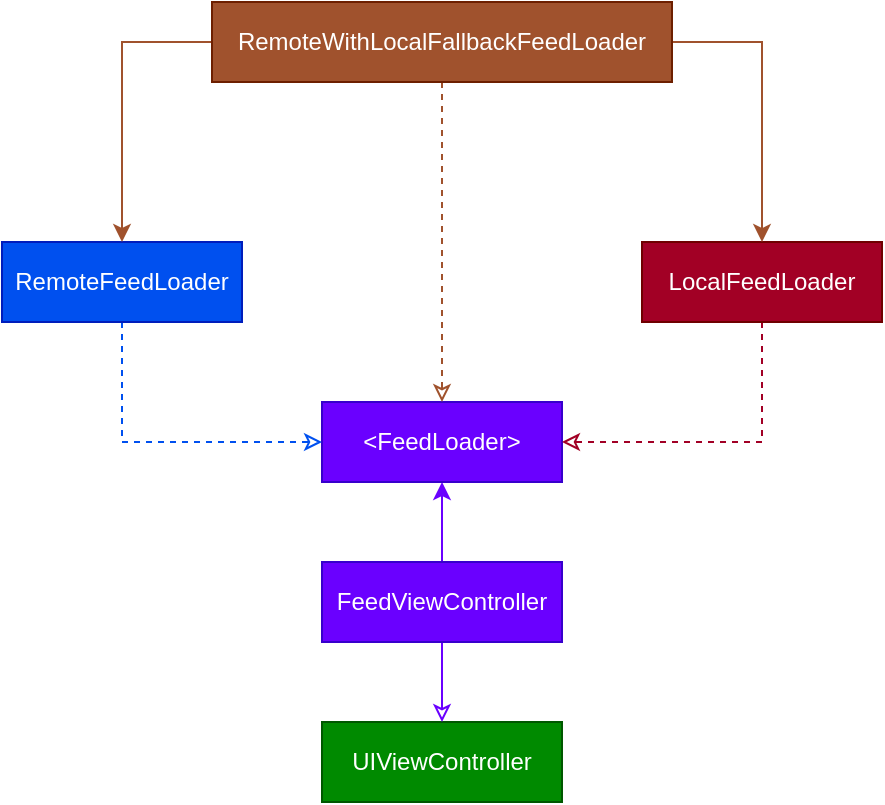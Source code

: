 <mxfile version="20.6.2" type="device"><diagram id="AWA6cXKBoV3mvDerfd89" name="Page-1"><mxGraphModel dx="1017" dy="743" grid="1" gridSize="10" guides="1" tooltips="1" connect="1" arrows="1" fold="1" page="1" pageScale="1" pageWidth="827" pageHeight="1169" math="0" shadow="0"><root><mxCell id="0"/><mxCell id="1" parent="0"/><mxCell id="cgWMRVcgbWawMi7U5LLS-1" value="UIViewController" style="rounded=0;whiteSpace=wrap;html=1;fillColor=#008a00;fontColor=#ffffff;strokeColor=#005700;" vertex="1" parent="1"><mxGeometry x="320" y="480" width="120" height="40" as="geometry"/></mxCell><mxCell id="cgWMRVcgbWawMi7U5LLS-3" style="edgeStyle=orthogonalEdgeStyle;rounded=0;orthogonalLoop=1;jettySize=auto;html=1;exitX=0.5;exitY=1;exitDx=0;exitDy=0;endFill=0;strokeColor=#6A00FF;" edge="1" parent="1" source="cgWMRVcgbWawMi7U5LLS-2" target="cgWMRVcgbWawMi7U5LLS-1"><mxGeometry relative="1" as="geometry"/></mxCell><mxCell id="cgWMRVcgbWawMi7U5LLS-6" style="edgeStyle=orthogonalEdgeStyle;rounded=0;orthogonalLoop=1;jettySize=auto;html=1;entryX=0.5;entryY=1;entryDx=0;entryDy=0;endFill=1;strokeColor=#6A00FF;" edge="1" parent="1" source="cgWMRVcgbWawMi7U5LLS-2" target="cgWMRVcgbWawMi7U5LLS-4"><mxGeometry relative="1" as="geometry"/></mxCell><mxCell id="cgWMRVcgbWawMi7U5LLS-2" value="FeedViewController" style="rounded=0;whiteSpace=wrap;html=1;fillColor=#6a00ff;fontColor=#ffffff;strokeColor=#3700CC;" vertex="1" parent="1"><mxGeometry x="320" y="400" width="120" height="40" as="geometry"/></mxCell><mxCell id="cgWMRVcgbWawMi7U5LLS-4" value="&amp;lt;FeedLoader&amp;gt;" style="rounded=0;whiteSpace=wrap;html=1;fillColor=#6a00ff;fontColor=#ffffff;strokeColor=#3700CC;" vertex="1" parent="1"><mxGeometry x="320" y="320" width="120" height="40" as="geometry"/></mxCell><mxCell id="cgWMRVcgbWawMi7U5LLS-9" style="edgeStyle=orthogonalEdgeStyle;rounded=0;orthogonalLoop=1;jettySize=auto;html=1;exitX=0.5;exitY=1;exitDx=0;exitDy=0;entryX=0;entryY=0.5;entryDx=0;entryDy=0;endFill=0;dashed=1;strokeColor=#0050EF;" edge="1" parent="1" source="cgWMRVcgbWawMi7U5LLS-7" target="cgWMRVcgbWawMi7U5LLS-4"><mxGeometry relative="1" as="geometry"/></mxCell><mxCell id="cgWMRVcgbWawMi7U5LLS-7" value="RemoteFeedLoader" style="rounded=0;whiteSpace=wrap;html=1;fillColor=#0050ef;fontColor=#ffffff;strokeColor=#001DBC;" vertex="1" parent="1"><mxGeometry x="160" y="240" width="120" height="40" as="geometry"/></mxCell><mxCell id="cgWMRVcgbWawMi7U5LLS-10" style="edgeStyle=orthogonalEdgeStyle;rounded=0;orthogonalLoop=1;jettySize=auto;html=1;exitX=0.5;exitY=1;exitDx=0;exitDy=0;entryX=1;entryY=0.5;entryDx=0;entryDy=0;endFill=0;dashed=1;strokeColor=#A20025;" edge="1" parent="1" source="cgWMRVcgbWawMi7U5LLS-8" target="cgWMRVcgbWawMi7U5LLS-4"><mxGeometry relative="1" as="geometry"/></mxCell><mxCell id="cgWMRVcgbWawMi7U5LLS-8" value="LocalFeedLoader" style="rounded=0;whiteSpace=wrap;html=1;fillColor=#a20025;fontColor=#ffffff;strokeColor=#6F0000;" vertex="1" parent="1"><mxGeometry x="480" y="240" width="120" height="40" as="geometry"/></mxCell><mxCell id="cgWMRVcgbWawMi7U5LLS-14" style="edgeStyle=orthogonalEdgeStyle;rounded=0;orthogonalLoop=1;jettySize=auto;html=1;exitX=0;exitY=0.5;exitDx=0;exitDy=0;entryX=0.5;entryY=0;entryDx=0;entryDy=0;endFill=1;strokeColor=#A0522D;" edge="1" parent="1" source="cgWMRVcgbWawMi7U5LLS-11" target="cgWMRVcgbWawMi7U5LLS-7"><mxGeometry relative="1" as="geometry"/></mxCell><mxCell id="cgWMRVcgbWawMi7U5LLS-15" style="edgeStyle=orthogonalEdgeStyle;rounded=0;orthogonalLoop=1;jettySize=auto;html=1;exitX=1;exitY=0.5;exitDx=0;exitDy=0;entryX=0.5;entryY=0;entryDx=0;entryDy=0;endFill=1;strokeColor=#A0522D;" edge="1" parent="1" source="cgWMRVcgbWawMi7U5LLS-11" target="cgWMRVcgbWawMi7U5LLS-8"><mxGeometry relative="1" as="geometry"/></mxCell><mxCell id="cgWMRVcgbWawMi7U5LLS-16" style="edgeStyle=orthogonalEdgeStyle;rounded=0;orthogonalLoop=1;jettySize=auto;html=1;exitX=0.5;exitY=1;exitDx=0;exitDy=0;endFill=0;dashed=1;strokeColor=#A0522D;" edge="1" parent="1" source="cgWMRVcgbWawMi7U5LLS-11" target="cgWMRVcgbWawMi7U5LLS-4"><mxGeometry relative="1" as="geometry"/></mxCell><mxCell id="cgWMRVcgbWawMi7U5LLS-11" value="RemoteWithLocalFallbackFeedLoader" style="rounded=0;whiteSpace=wrap;html=1;fillColor=#a0522d;fontColor=#ffffff;strokeColor=#6D1F00;" vertex="1" parent="1"><mxGeometry x="265" y="120" width="230" height="40" as="geometry"/></mxCell></root></mxGraphModel></diagram></mxfile>